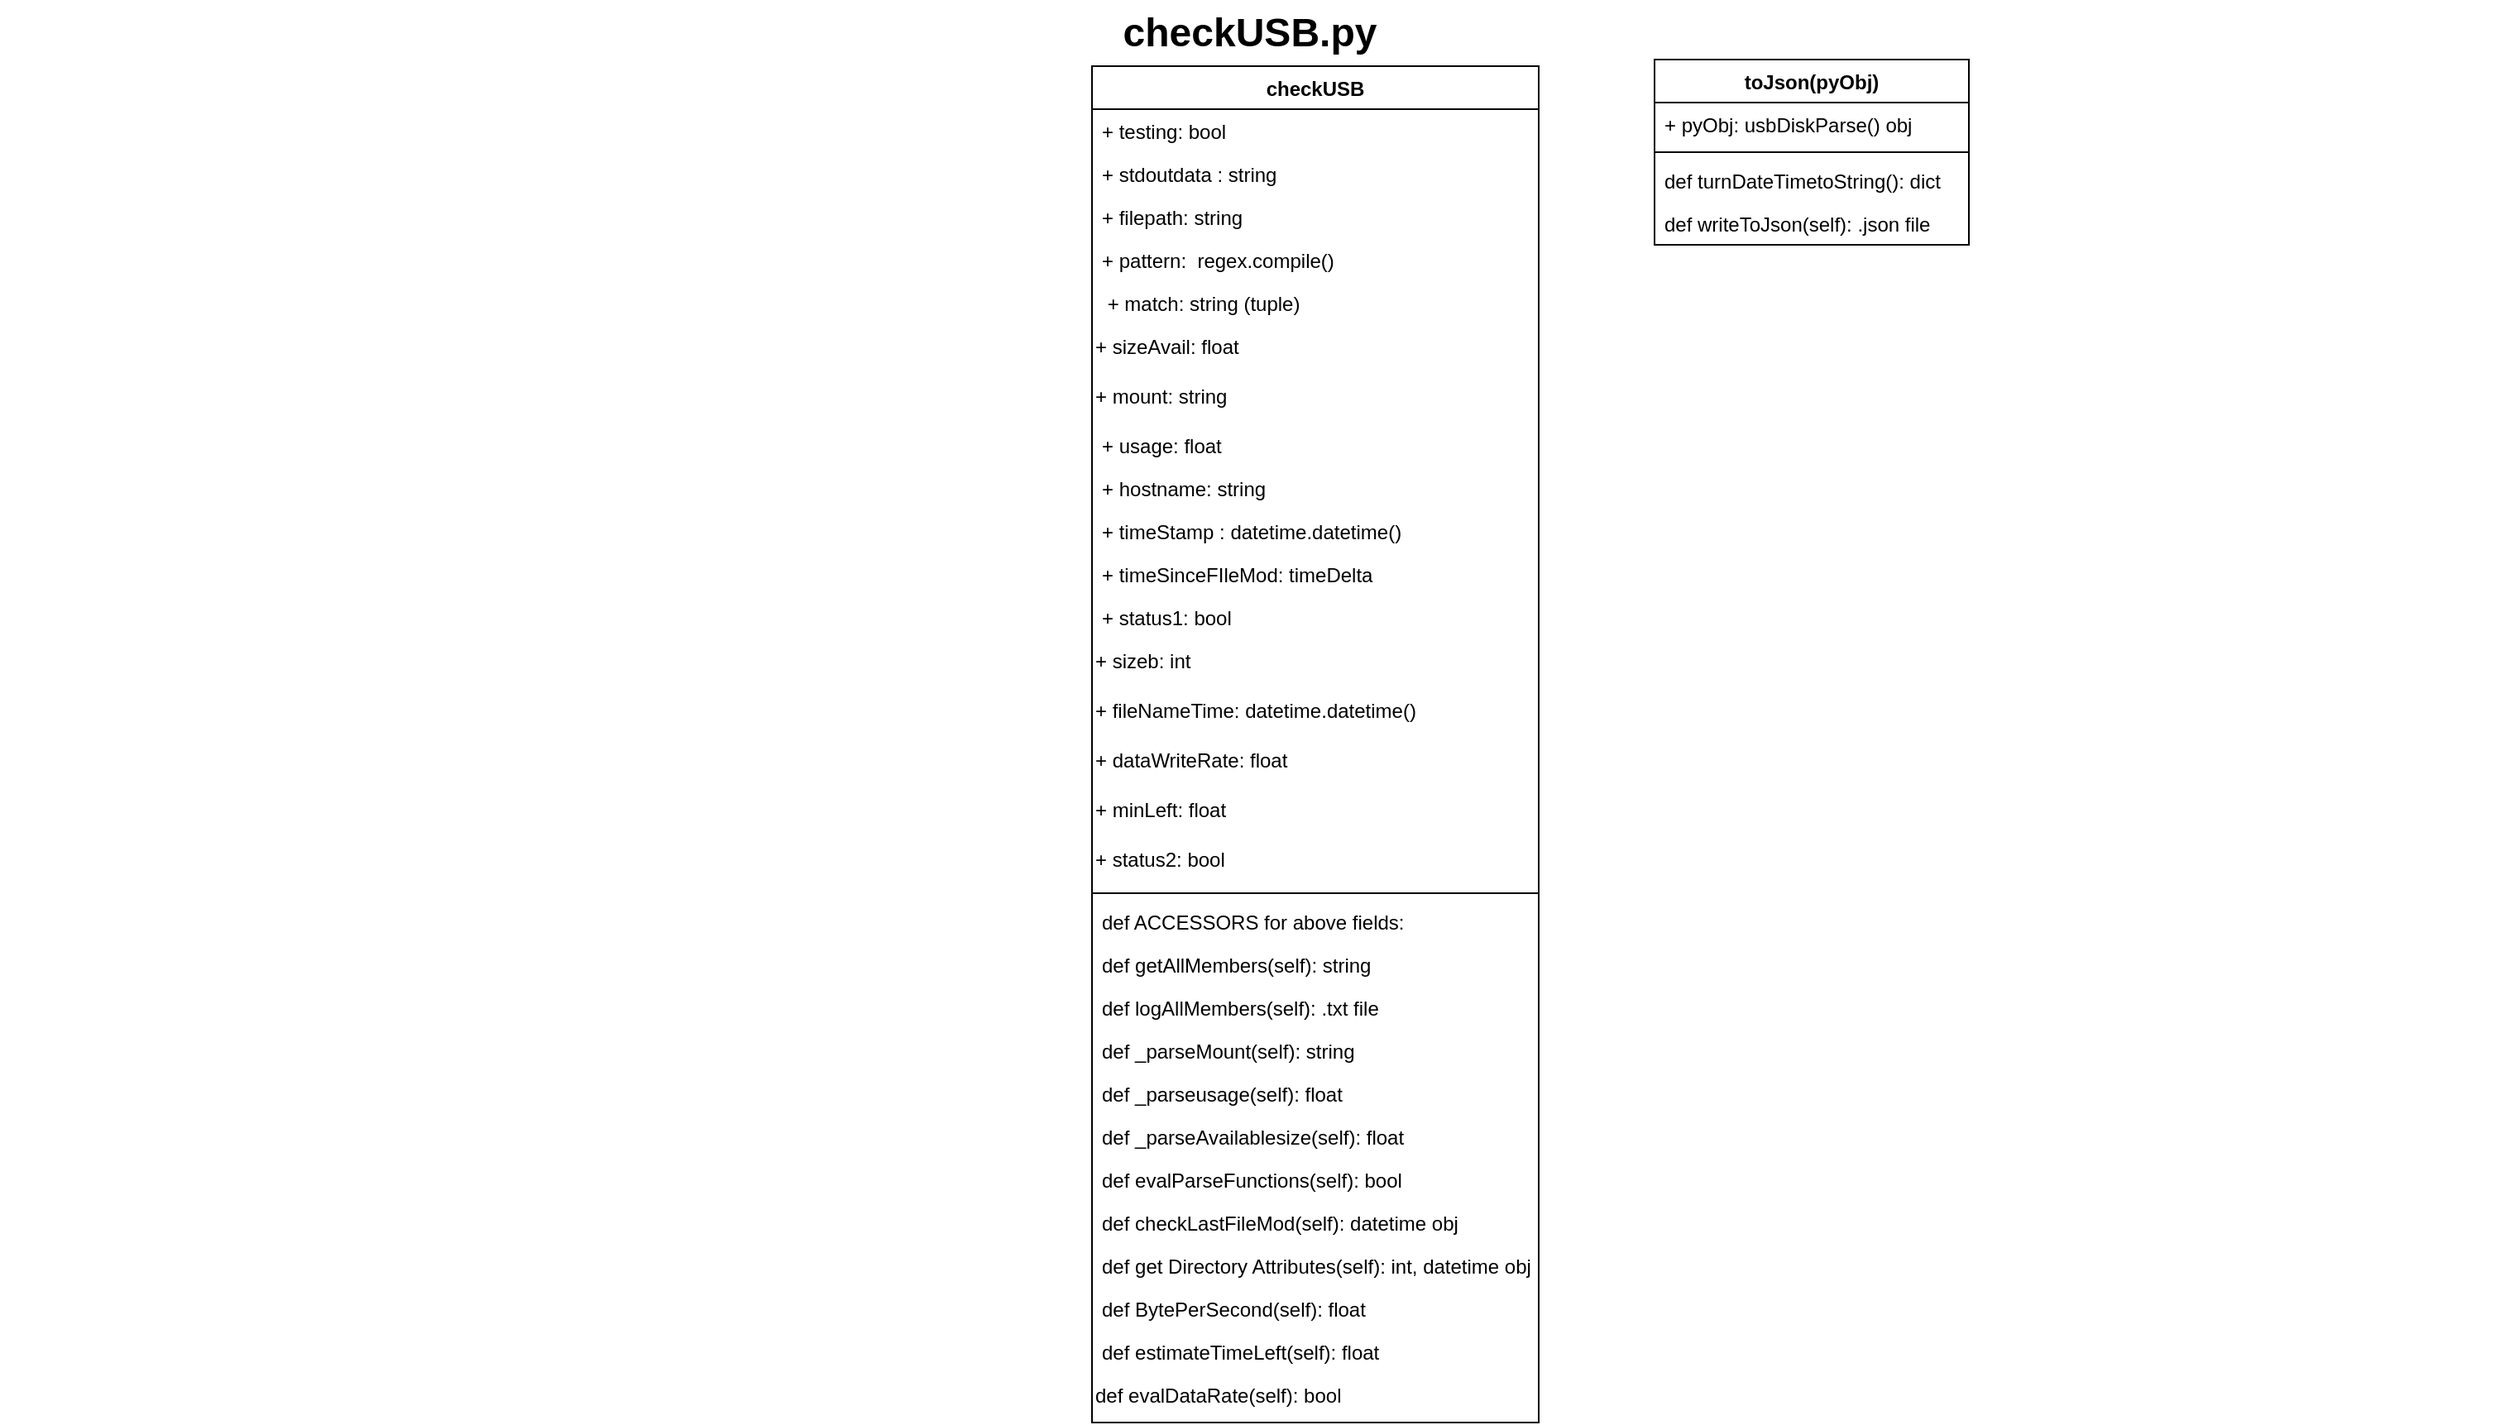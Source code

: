 <mxfile version="10.7.9" type="device"><diagram name="Page-1" id="929967ad-93f9-6ef4-fab6-5d389245f69c"><mxGraphModel dx="1399" dy="690" grid="1" gridSize="10" guides="1" tooltips="1" connect="1" arrows="1" fold="1" page="1" pageScale="1.5" pageWidth="1169" pageHeight="826" background="none" math="0" shadow="0"><root><mxCell id="0" style=";html=1;"/><mxCell id="1" style=";html=1;" parent="0"/><mxCell id="1672d66443f91eb5-23" value="checkUSB.py" style="text;strokeColor=none;fillColor=none;html=1;fontSize=24;fontStyle=1;verticalAlign=middle;align=center;" parent="1" vertex="1"><mxGeometry x="120" y="40" width="1510" height="40" as="geometry"/></mxCell><mxCell id="GBEAuOhbx4dtz6FkIC38-3" value="checkUSB" style="swimlane;fontStyle=1;childLayout=stackLayout;horizontal=1;startSize=26;fillColor=none;horizontalStack=0;resizeParent=1;resizeParentMax=0;resizeLast=0;collapsible=1;marginBottom=0;" parent="1" vertex="1"><mxGeometry x="780" y="80" width="270" height="820" as="geometry"/></mxCell><mxCell id="1shvpU0WcUd_IrqxGEMf-1" value="+ testing: bool" style="text;strokeColor=none;fillColor=none;align=left;verticalAlign=top;spacingLeft=4;spacingRight=4;overflow=hidden;rotatable=0;points=[[0,0.5],[1,0.5]];portConstraint=eastwest;" parent="GBEAuOhbx4dtz6FkIC38-3" vertex="1"><mxGeometry y="26" width="270" height="26" as="geometry"/></mxCell><mxCell id="GBEAuOhbx4dtz6FkIC38-4" value="+ stdoutdata : string" style="text;strokeColor=none;fillColor=none;align=left;verticalAlign=top;spacingLeft=4;spacingRight=4;overflow=hidden;rotatable=0;points=[[0,0.5],[1,0.5]];portConstraint=eastwest;" parent="GBEAuOhbx4dtz6FkIC38-3" vertex="1"><mxGeometry y="52" width="270" height="26" as="geometry"/></mxCell><mxCell id="GBEAuOhbx4dtz6FkIC38-5" value="+ filepath: string" style="text;strokeColor=none;fillColor=none;align=left;verticalAlign=top;spacingLeft=4;spacingRight=4;overflow=hidden;rotatable=0;points=[[0,0.5],[1,0.5]];portConstraint=eastwest;" parent="GBEAuOhbx4dtz6FkIC38-3" vertex="1"><mxGeometry y="78" width="270" height="26" as="geometry"/></mxCell><mxCell id="GBEAuOhbx4dtz6FkIC38-6" value="+ pattern:  regex.compile()&#10;&#10;&#10;" style="text;strokeColor=none;fillColor=none;align=left;verticalAlign=top;spacingLeft=4;spacingRight=4;overflow=hidden;rotatable=0;points=[[0,0.5],[1,0.5]];portConstraint=eastwest;" parent="GBEAuOhbx4dtz6FkIC38-3" vertex="1"><mxGeometry y="104" width="270" height="26" as="geometry"/></mxCell><mxCell id="xaQ5L1psvtX3ogB4fe8g-1" value=" + match: string (tuple)" style="text;strokeColor=none;fillColor=none;align=left;verticalAlign=top;spacingLeft=4;spacingRight=4;overflow=hidden;rotatable=0;points=[[0,0.5],[1,0.5]];portConstraint=eastwest;" parent="GBEAuOhbx4dtz6FkIC38-3" vertex="1"><mxGeometry y="130" width="270" height="26" as="geometry"/></mxCell><mxCell id="xaQ5L1psvtX3ogB4fe8g-8" value="+ sizeAvail: float" style="text;html=1;" parent="GBEAuOhbx4dtz6FkIC38-3" vertex="1"><mxGeometry y="156" width="270" height="30" as="geometry"/></mxCell><mxCell id="xaQ5L1psvtX3ogB4fe8g-9" value="+ mount: string" style="text;html=1;" parent="GBEAuOhbx4dtz6FkIC38-3" vertex="1"><mxGeometry y="186" width="270" height="30" as="geometry"/></mxCell><mxCell id="xaQ5L1psvtX3ogB4fe8g-2" value="+ usage: float" style="text;strokeColor=none;fillColor=none;align=left;verticalAlign=top;spacingLeft=4;spacingRight=4;overflow=hidden;rotatable=0;points=[[0,0.5],[1,0.5]];portConstraint=eastwest;" parent="GBEAuOhbx4dtz6FkIC38-3" vertex="1"><mxGeometry y="216" width="270" height="26" as="geometry"/></mxCell><mxCell id="GBEAuOhbx4dtz6FkIC38-9" value="+ hostname: string" style="text;strokeColor=none;fillColor=none;align=left;verticalAlign=top;spacingLeft=4;spacingRight=4;overflow=hidden;rotatable=0;points=[[0,0.5],[1,0.5]];portConstraint=eastwest;" parent="GBEAuOhbx4dtz6FkIC38-3" vertex="1"><mxGeometry y="242" width="270" height="26" as="geometry"/></mxCell><mxCell id="GBEAuOhbx4dtz6FkIC38-8" value="+ timeStamp : datetime.datetime()" style="text;strokeColor=none;fillColor=none;align=left;verticalAlign=top;spacingLeft=4;spacingRight=4;overflow=hidden;rotatable=0;points=[[0,0.5],[1,0.5]];portConstraint=eastwest;" parent="GBEAuOhbx4dtz6FkIC38-3" vertex="1"><mxGeometry y="268" width="270" height="26" as="geometry"/></mxCell><mxCell id="xaQ5L1psvtX3ogB4fe8g-3" value="+ timeSinceFIleMod: timeDelta" style="text;strokeColor=none;fillColor=none;align=left;verticalAlign=top;spacingLeft=4;spacingRight=4;overflow=hidden;rotatable=0;points=[[0,0.5],[1,0.5]];portConstraint=eastwest;" parent="GBEAuOhbx4dtz6FkIC38-3" vertex="1"><mxGeometry y="294" width="270" height="26" as="geometry"/></mxCell><mxCell id="k3VLiC759INjneskM-A1-1" value="+ status1: bool" style="text;strokeColor=none;fillColor=none;align=left;verticalAlign=top;spacingLeft=4;spacingRight=4;overflow=hidden;rotatable=0;points=[[0,0.5],[1,0.5]];portConstraint=eastwest;" parent="GBEAuOhbx4dtz6FkIC38-3" vertex="1"><mxGeometry y="320" width="270" height="26" as="geometry"/></mxCell><mxCell id="xaQ5L1psvtX3ogB4fe8g-4" value="+ sizeb: int" style="text;html=1;" parent="GBEAuOhbx4dtz6FkIC38-3" vertex="1"><mxGeometry y="346" width="270" height="30" as="geometry"/></mxCell><mxCell id="xaQ5L1psvtX3ogB4fe8g-5" value="+ fileNameTime: datetime.datetime()" style="text;html=1;" parent="GBEAuOhbx4dtz6FkIC38-3" vertex="1"><mxGeometry y="376" width="270" height="30" as="geometry"/></mxCell><mxCell id="xaQ5L1psvtX3ogB4fe8g-7" value="+ dataWriteRate: float" style="text;html=1;" parent="GBEAuOhbx4dtz6FkIC38-3" vertex="1"><mxGeometry y="406" width="270" height="30" as="geometry"/></mxCell><mxCell id="xaQ5L1psvtX3ogB4fe8g-6" value="+ minLeft: float" style="text;html=1;" parent="GBEAuOhbx4dtz6FkIC38-3" vertex="1"><mxGeometry y="436" width="270" height="30" as="geometry"/></mxCell><mxCell id="w8M0GOdOPtglsRQGmIo3-1" value="+ status2: bool&amp;nbsp;" style="text;html=1;" vertex="1" parent="GBEAuOhbx4dtz6FkIC38-3"><mxGeometry y="466" width="270" height="30" as="geometry"/></mxCell><mxCell id="GBEAuOhbx4dtz6FkIC38-12" value="" style="line;strokeWidth=1;fillColor=none;align=left;verticalAlign=middle;spacingTop=-1;spacingLeft=3;spacingRight=3;rotatable=0;labelPosition=right;points=[];portConstraint=eastwest;" parent="GBEAuOhbx4dtz6FkIC38-3" vertex="1"><mxGeometry y="496" width="270" height="8" as="geometry"/></mxCell><mxCell id="GBEAuOhbx4dtz6FkIC38-22" value="def ACCESSORS for above fields:" style="text;strokeColor=none;fillColor=none;align=left;verticalAlign=top;spacingLeft=4;spacingRight=4;overflow=hidden;rotatable=0;points=[[0,0.5],[1,0.5]];portConstraint=eastwest;" parent="GBEAuOhbx4dtz6FkIC38-3" vertex="1"><mxGeometry y="504" width="270" height="26" as="geometry"/></mxCell><mxCell id="GBEAuOhbx4dtz6FkIC38-16" value="def getAllMembers(self): string" style="text;strokeColor=none;fillColor=none;align=left;verticalAlign=top;spacingLeft=4;spacingRight=4;overflow=hidden;rotatable=0;points=[[0,0.5],[1,0.5]];portConstraint=eastwest;" parent="GBEAuOhbx4dtz6FkIC38-3" vertex="1"><mxGeometry y="530" width="270" height="26" as="geometry"/></mxCell><mxCell id="GBEAuOhbx4dtz6FkIC38-14" value="def logAllMembers(self): .txt file" style="text;strokeColor=none;fillColor=none;align=left;verticalAlign=top;spacingLeft=4;spacingRight=4;overflow=hidden;rotatable=0;points=[[0,0.5],[1,0.5]];portConstraint=eastwest;" parent="GBEAuOhbx4dtz6FkIC38-3" vertex="1"><mxGeometry y="556" width="270" height="26" as="geometry"/></mxCell><mxCell id="GBEAuOhbx4dtz6FkIC38-15" value="def _parseMount(self): string&#10;&#10;" style="text;strokeColor=none;fillColor=none;align=left;verticalAlign=top;spacingLeft=4;spacingRight=4;overflow=hidden;rotatable=0;points=[[0,0.5],[1,0.5]];portConstraint=eastwest;" parent="GBEAuOhbx4dtz6FkIC38-3" vertex="1"><mxGeometry y="582" width="270" height="26" as="geometry"/></mxCell><mxCell id="GBEAuOhbx4dtz6FkIC38-18" value="def _parseusage(self): float" style="text;strokeColor=none;fillColor=none;align=left;verticalAlign=top;spacingLeft=4;spacingRight=4;overflow=hidden;rotatable=0;points=[[0,0.5],[1,0.5]];portConstraint=eastwest;" parent="GBEAuOhbx4dtz6FkIC38-3" vertex="1"><mxGeometry y="608" width="270" height="26" as="geometry"/></mxCell><mxCell id="GBEAuOhbx4dtz6FkIC38-17" value="def _parseAvailablesize(self): float&#10;" style="text;strokeColor=none;fillColor=none;align=left;verticalAlign=top;spacingLeft=4;spacingRight=4;overflow=hidden;rotatable=0;points=[[0,0.5],[1,0.5]];portConstraint=eastwest;" parent="GBEAuOhbx4dtz6FkIC38-3" vertex="1"><mxGeometry y="634" width="270" height="26" as="geometry"/></mxCell><mxCell id="GBEAuOhbx4dtz6FkIC38-21" value="def evalParseFunctions(self): bool" style="text;strokeColor=none;fillColor=none;align=left;verticalAlign=top;spacingLeft=4;spacingRight=4;overflow=hidden;rotatable=0;points=[[0,0.5],[1,0.5]];portConstraint=eastwest;" parent="GBEAuOhbx4dtz6FkIC38-3" vertex="1"><mxGeometry y="660" width="270" height="26" as="geometry"/></mxCell><mxCell id="xaQ5L1psvtX3ogB4fe8g-10" value="def checkLastFileMod(self): datetime obj" style="text;strokeColor=none;fillColor=none;align=left;verticalAlign=top;spacingLeft=4;spacingRight=4;overflow=hidden;rotatable=0;points=[[0,0.5],[1,0.5]];portConstraint=eastwest;" parent="GBEAuOhbx4dtz6FkIC38-3" vertex="1"><mxGeometry y="686" width="270" height="26" as="geometry"/></mxCell><mxCell id="xaQ5L1psvtX3ogB4fe8g-11" value="def get Directory Attributes(self): int, datetime obj" style="text;strokeColor=none;fillColor=none;align=left;verticalAlign=top;spacingLeft=4;spacingRight=4;overflow=hidden;rotatable=0;points=[[0,0.5],[1,0.5]];portConstraint=eastwest;" parent="GBEAuOhbx4dtz6FkIC38-3" vertex="1"><mxGeometry y="712" width="270" height="26" as="geometry"/></mxCell><mxCell id="xaQ5L1psvtX3ogB4fe8g-12" value="def BytePerSecond(self): float" style="text;strokeColor=none;fillColor=none;align=left;verticalAlign=top;spacingLeft=4;spacingRight=4;overflow=hidden;rotatable=0;points=[[0,0.5],[1,0.5]];portConstraint=eastwest;" parent="GBEAuOhbx4dtz6FkIC38-3" vertex="1"><mxGeometry y="738" width="270" height="26" as="geometry"/></mxCell><mxCell id="xaQ5L1psvtX3ogB4fe8g-13" value="def estimateTimeLeft(self): float" style="text;strokeColor=none;fillColor=none;align=left;verticalAlign=top;spacingLeft=4;spacingRight=4;overflow=hidden;rotatable=0;points=[[0,0.5],[1,0.5]];portConstraint=eastwest;" parent="GBEAuOhbx4dtz6FkIC38-3" vertex="1"><mxGeometry y="764" width="270" height="26" as="geometry"/></mxCell><mxCell id="w8M0GOdOPtglsRQGmIo3-2" value="def evalDataRate(self): bool" style="text;html=1;" vertex="1" parent="GBEAuOhbx4dtz6FkIC38-3"><mxGeometry y="790" width="270" height="30" as="geometry"/></mxCell><mxCell id="mXn59DOr-PHyQSgqbUgM-5" value="toJson(pyObj)" style="swimlane;fontStyle=1;align=center;verticalAlign=top;childLayout=stackLayout;horizontal=1;startSize=26;horizontalStack=0;resizeParent=1;resizeParentMax=0;resizeLast=0;collapsible=1;marginBottom=0;" parent="1" vertex="1"><mxGeometry x="1120" y="76" width="190" height="112" as="geometry"/></mxCell><mxCell id="mXn59DOr-PHyQSgqbUgM-6" value="+ pyObj: usbDiskParse() obj" style="text;strokeColor=none;fillColor=none;align=left;verticalAlign=top;spacingLeft=4;spacingRight=4;overflow=hidden;rotatable=0;points=[[0,0.5],[1,0.5]];portConstraint=eastwest;" parent="mXn59DOr-PHyQSgqbUgM-5" vertex="1"><mxGeometry y="26" width="190" height="26" as="geometry"/></mxCell><mxCell id="mXn59DOr-PHyQSgqbUgM-7" value="" style="line;strokeWidth=1;fillColor=none;align=left;verticalAlign=middle;spacingTop=-1;spacingLeft=3;spacingRight=3;rotatable=0;labelPosition=right;points=[];portConstraint=eastwest;" parent="mXn59DOr-PHyQSgqbUgM-5" vertex="1"><mxGeometry y="52" width="190" height="8" as="geometry"/></mxCell><mxCell id="mXn59DOr-PHyQSgqbUgM-8" value="def turnDateTimetoString(): dict" style="text;strokeColor=none;fillColor=none;align=left;verticalAlign=top;spacingLeft=4;spacingRight=4;overflow=hidden;rotatable=0;points=[[0,0.5],[1,0.5]];portConstraint=eastwest;" parent="mXn59DOr-PHyQSgqbUgM-5" vertex="1"><mxGeometry y="60" width="190" height="26" as="geometry"/></mxCell><mxCell id="mXn59DOr-PHyQSgqbUgM-9" value="def writeToJson(self): .json file" style="text;strokeColor=none;fillColor=none;align=left;verticalAlign=top;spacingLeft=4;spacingRight=4;overflow=hidden;rotatable=0;points=[[0,0.5],[1,0.5]];portConstraint=eastwest;" parent="mXn59DOr-PHyQSgqbUgM-5" vertex="1"><mxGeometry y="86" width="190" height="26" as="geometry"/></mxCell></root></mxGraphModel></diagram></mxfile>